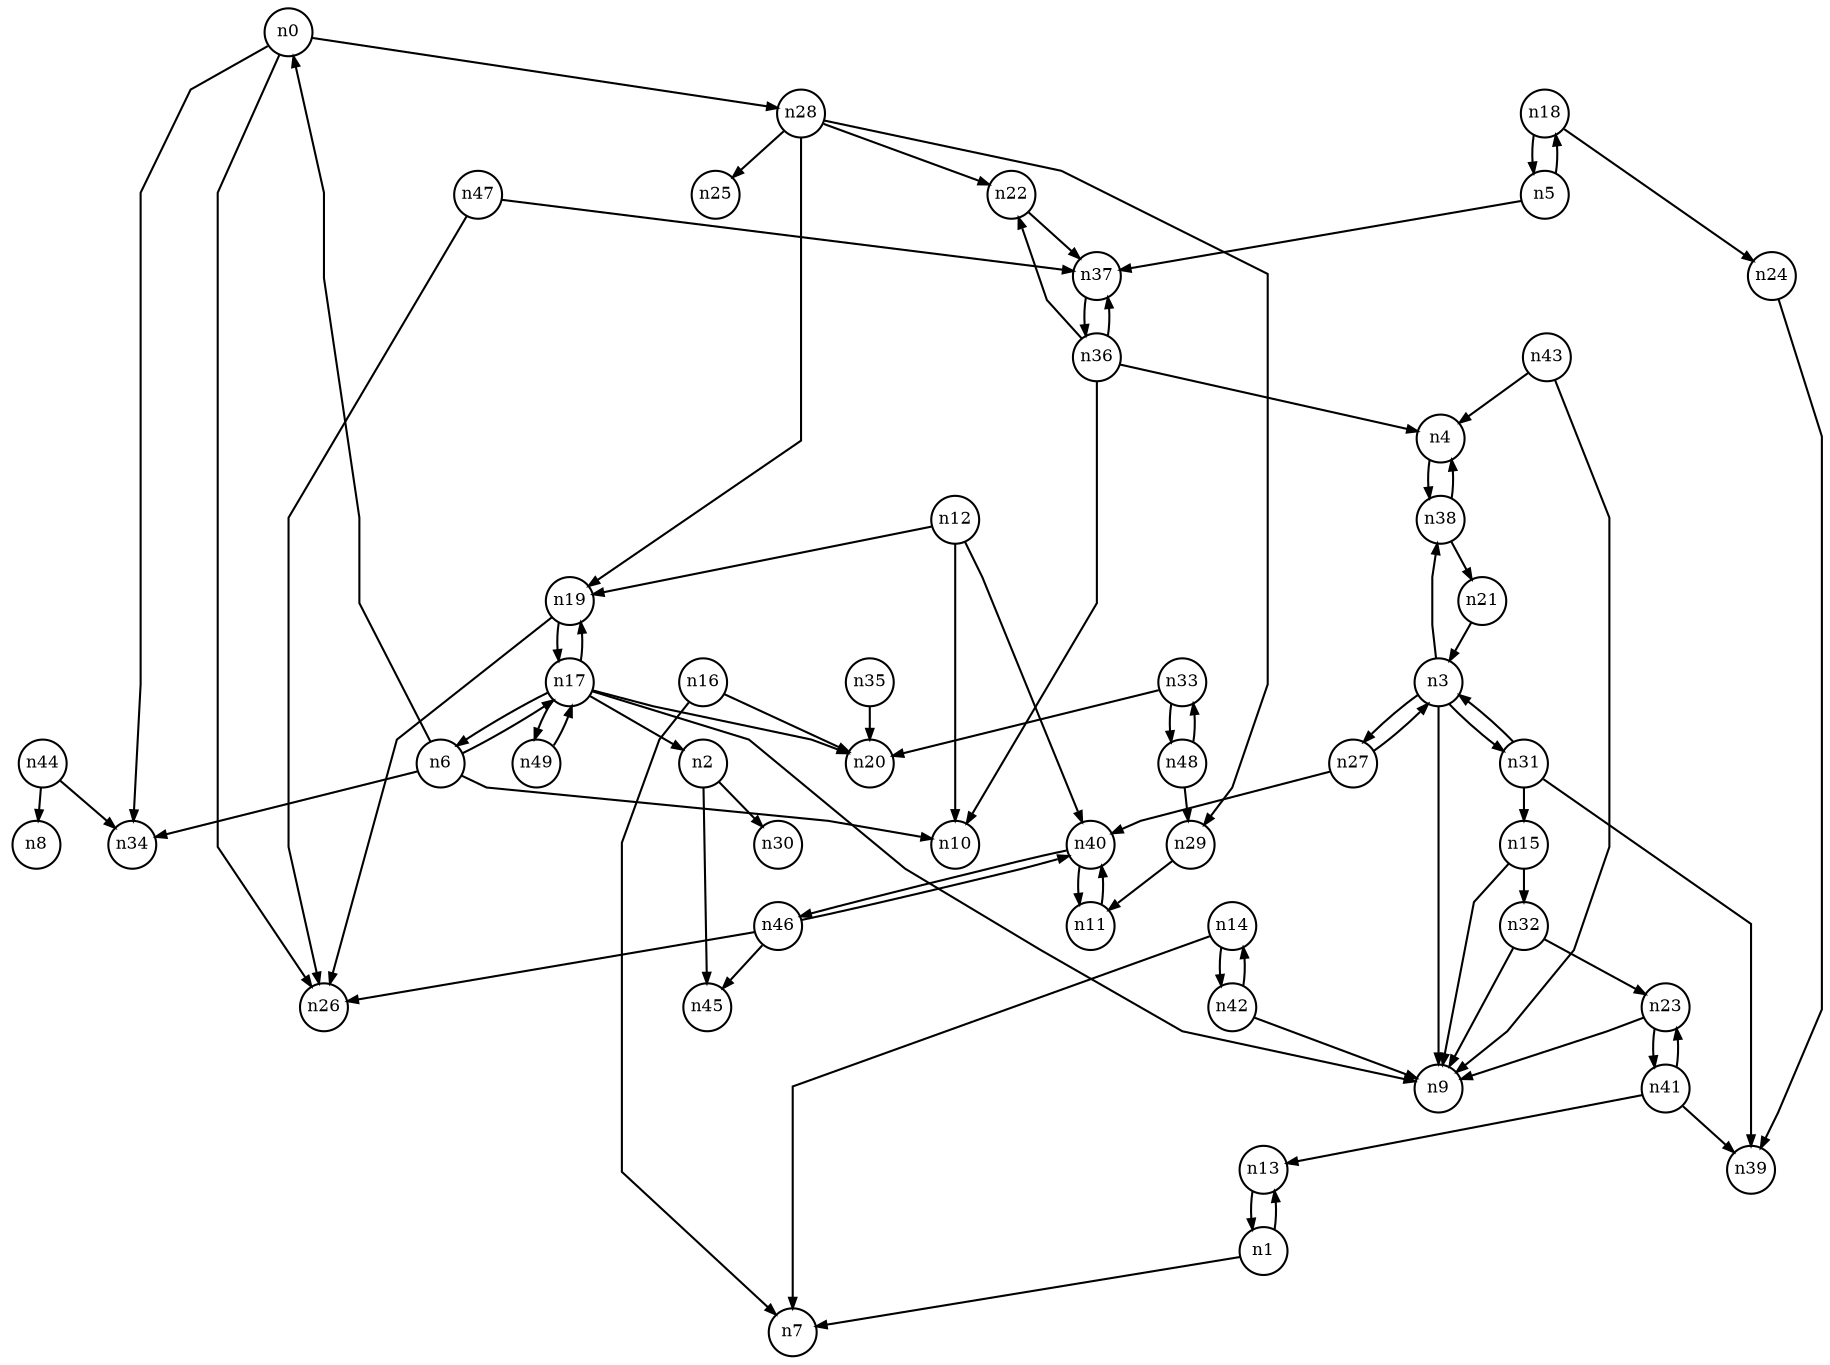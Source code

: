 digraph G{
splines=polyline;
ranksep=0.22;
nodesep=0.22;
nodesize=0.16;
fontsize=8
edge [arrowsize=0.5]
node [fontsize=8 shape=circle width=0.32 fixedsize=shape];

n0 -> n26
n0 -> n28
n0 -> n34
n28 -> n19
n28 -> n22
n28 -> n25
n28 -> n29
n1 -> n7
n1 -> n13
n2 -> n30
n2 -> n45
n3 -> n9
n3 -> n27
n3 -> n31
n3 -> n38
n27 -> n40
n27 -> n3
n31 -> n15
n31 -> n39
n31 -> n3
n38 -> n4
n38 -> n21
n37 -> n36
n5 -> n37
n5 -> n18
n6 -> n0
n6 -> n10
n6 -> n34
n6 -> n17
n12 -> n10
n12 -> n19
n12 -> n40
n19 -> n26
n19 -> n17
n40 -> n11
n40 -> n46
n13 -> n1
n14 -> n7
n14 -> n42
n42 -> n9
n42 -> n14
n15 -> n9
n15 -> n32
n32 -> n9
n32 -> n23
n16 -> n7
n16 -> n20
n17 -> n2
n17 -> n6
n17 -> n9
n17 -> n19
n17 -> n20
n17 -> n49
n49 -> n17
n18 -> n5
n18 -> n24
n24 -> n39
n22 -> n37
n23 -> n9
n23 -> n41
n29 -> n11
n11 -> n40
n33 -> n20
n33 -> n48
n48 -> n29
n48 -> n33
n35 -> n20
n4 -> n38
n36 -> n4
n36 -> n10
n36 -> n22
n36 -> n37
n21 -> n3
n41 -> n13
n41 -> n23
n41 -> n39
n43 -> n4
n43 -> n9
n44 -> n8
n44 -> n34
n46 -> n26
n46 -> n40
n46 -> n45
n47 -> n26
n47 -> n37
}

